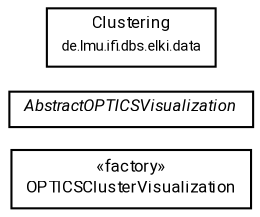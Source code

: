 #!/usr/local/bin/dot
#
# Class diagram 
# Generated by UMLGraph version R5_7_2-60-g0e99a6 (http://www.spinellis.gr/umlgraph/)
#

digraph G {
	graph [fontnames="svg"]
	edge [fontname="Roboto",fontsize=7,labelfontname="Roboto",labelfontsize=7,color="black"];
	node [fontname="Roboto",fontcolor="black",fontsize=8,shape=plaintext,margin=0,width=0,height=0];
	nodesep=0.15;
	ranksep=0.25;
	rankdir=LR;
	// de.lmu.ifi.dbs.elki.visualization.visualizers.optics.OPTICSClusterVisualization
	c7484538 [label=<<table title="de.lmu.ifi.dbs.elki.visualization.visualizers.optics.OPTICSClusterVisualization" border="0" cellborder="1" cellspacing="0" cellpadding="2" href="OPTICSClusterVisualization.html" target="_parent">
		<tr><td><table border="0" cellspacing="0" cellpadding="1">
		<tr><td align="center" balign="center"> &#171;factory&#187; </td></tr>
		<tr><td align="center" balign="center"> <font face="Roboto">OPTICSClusterVisualization</font> </td></tr>
		</table></td></tr>
		</table>>, URL="OPTICSClusterVisualization.html"];
	// de.lmu.ifi.dbs.elki.visualization.visualizers.optics.AbstractOPTICSVisualization
	c7484542 [label=<<table title="de.lmu.ifi.dbs.elki.visualization.visualizers.optics.AbstractOPTICSVisualization" border="0" cellborder="1" cellspacing="0" cellpadding="2" href="AbstractOPTICSVisualization.html" target="_parent">
		<tr><td><table border="0" cellspacing="0" cellpadding="1">
		<tr><td align="center" balign="center"> <font face="Roboto"><i>AbstractOPTICSVisualization</i></font> </td></tr>
		</table></td></tr>
		</table>>, URL="AbstractOPTICSVisualization.html"];
	// de.lmu.ifi.dbs.elki.data.Clustering<M extends de.lmu.ifi.dbs.elki.data.model.Model>
	c7484747 [label=<<table title="de.lmu.ifi.dbs.elki.data.Clustering" border="0" cellborder="1" cellspacing="0" cellpadding="2" href="../../../data/Clustering.html" target="_parent">
		<tr><td><table border="0" cellspacing="0" cellpadding="1">
		<tr><td align="center" balign="center"> <font face="Roboto">Clustering</font> </td></tr>
		<tr><td align="center" balign="center"> <font face="Roboto" point-size="7.0">de.lmu.ifi.dbs.elki.data</font> </td></tr>
		</table></td></tr>
		</table>>, URL="../../../data/Clustering.html"];
}


